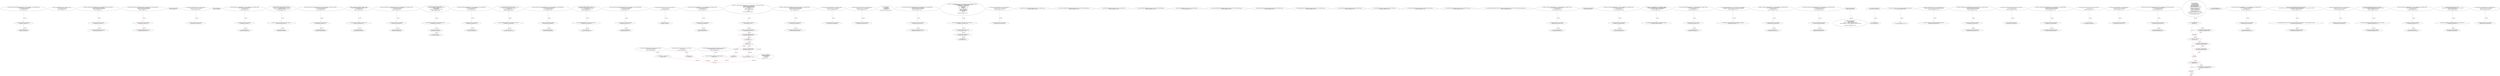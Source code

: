 digraph  {
13 [code="function sendto_txorigin33(address payable receiver, uint amount,address owner_txorigin33) public {\n	require (tx.origin == owner_txorigin33);\n	receiver.transfer(amount);\n}", label="2_ function sendto_txorigin33(address payable receiver, uint amount,address owner_txorigin33) public {\n	require (tx.origin == owner_txorigin33);\n	receiver.transfer(amount);\n}\n13-function_definition-3-6", method="sendto_txorigin33(address payable receiver,uint amount,address owner_txorigin33)", type_label=function_definition];
29 [code="require (tx.origin == owner_txorigin33);", label="3_ require (tx.origin == owner_txorigin33);\n29-expression_statement-4-4", method="sendto_txorigin33(address payable receiver,uint amount,address owner_txorigin33)", type_label=expression_statement];
38 [code="receiver.transfer(amount);", label="4_ receiver.transfer(amount);\n38-expression_statement-5-5", method="sendto_txorigin33(address payable receiver,uint amount,address owner_txorigin33)", type_label=expression_statement];
51 [code="function _setMetadata(bytes memory metadata) internal {\n        emit MetadataSet(metadata);\n    }", label="7_ function _setMetadata(bytes memory metadata) internal {\n        emit MetadataSet(metadata);\n    }\n51-function_definition-8-10", method="_setMetadata(bytes memory metadata)", type_label=function_definition];
63 [code="function withdrawAll_txorigin2(address payable _recipient,address owner_txorigin2) public {\n        require(tx.origin == owner_txorigin2);\n        _recipient.transfer(address(this).balance);\n    }", label="10_ function withdrawAll_txorigin2(address payable _recipient,address owner_txorigin2) public {\n        require(tx.origin == owner_txorigin2);\n        _recipient.transfer(address(this).balance);\n    }\n63-function_definition-11-14", method="withdrawAll_txorigin2(address payable _recipient,address owner_txorigin2)", type_label=function_definition];
75 [code="require(tx.origin == owner_txorigin2);", label="11_ require(tx.origin == owner_txorigin2);\n75-expression_statement-12-12", method="withdrawAll_txorigin2(address payable _recipient,address owner_txorigin2)", type_label=expression_statement];
84 [code="_recipient.transfer(address(this).balance);", label="12_ _recipient.transfer(address(this).balance);\n84-expression_statement-13-13", method="withdrawAll_txorigin2(address payable _recipient,address owner_txorigin2)", type_label=expression_statement];
98 [code="function withdrawAll_txorigin22(address payable _recipient,address owner_txorigin22) public {\n        require(tx.origin == owner_txorigin22);\n        _recipient.transfer(address(this).balance);\n    }", label="16_ function withdrawAll_txorigin22(address payable _recipient,address owner_txorigin22) public {\n        require(tx.origin == owner_txorigin22);\n        _recipient.transfer(address(this).balance);\n    }\n98-function_definition-17-20", method="withdrawAll_txorigin22(address payable _recipient,address owner_txorigin22)", type_label=function_definition];
110 [code="require(tx.origin == owner_txorigin22);", label="17_ require(tx.origin == owner_txorigin22);\n110-expression_statement-18-18", method="withdrawAll_txorigin22(address payable _recipient,address owner_txorigin22)", type_label=expression_statement];
119 [code="_recipient.transfer(address(this).balance);", label="18_ _recipient.transfer(address(this).balance);\n119-expression_statement-19-19", method="withdrawAll_txorigin22(address payable _recipient,address owner_txorigin22)", type_label=expression_statement];
130 [code="address private _operator;", label="20_ address private _operator;\n130-new_variable-21-21", method="", type_label=new_variable];
135 [code="function bug_txorigin12(address owner_txorigin12) public{\n        require(tx.origin == owner_txorigin12);\n    }", label="21_ function bug_txorigin12(address owner_txorigin12) public{\n        require(tx.origin == owner_txorigin12);\n    }\n135-function_definition-22-24", method="bug_txorigin12(address owner_txorigin12)", type_label=function_definition];
143 [code="require(tx.origin == owner_txorigin12);", label="22_ require(tx.origin == owner_txorigin12);\n143-expression_statement-23-23", method="bug_txorigin12(address owner_txorigin12)", type_label=expression_statement];
152 [code="bool private _status;", label="24_ bool private _status;\n152-new_variable-25-25", method="", type_label=new_variable];
157 [code="function transferTo_txorigin27(address to, uint amount,address owner_txorigin27) public {\n  require(tx.origin == owner_txorigin27);\n  to.call.value(amount);\n}", label="25_ function transferTo_txorigin27(address to, uint amount,address owner_txorigin27) public {\n  require(tx.origin == owner_txorigin27);\n  to.call.value(amount);\n}\n157-function_definition-26-29", method="transferTo_txorigin27(address to,uint amount,address owner_txorigin27)", type_label=function_definition];
173 [code="require(tx.origin == owner_txorigin27);", label="26_ require(tx.origin == owner_txorigin27);\n173-expression_statement-27-27", method="transferTo_txorigin27(address to,uint amount,address owner_txorigin27)", type_label=expression_statement];
182 [code="to.call.value(amount);", label="27_ to.call.value(amount);\n182-expression_statement-28-28", method="transferTo_txorigin27(address to,uint amount,address owner_txorigin27)", type_label=expression_statement];
201 [code="function _setOperator(address operator) internal {\n        require(_operator != operator, \"cannot set same operator\");\n        _operator = operator;\n        emit OperatorUpdated(operator, hasActiveOperator());\n    }", label="30_ function _setOperator(address operator) internal {\n        require(_operator != operator, \"cannot set same operator\");\n        _operator = operator;\n        emit OperatorUpdated(operator, hasActiveOperator());\n    }\n201-function_definition-31-35", method="_setOperator(address operator)", type_label=function_definition];
209 [code="require(_operator != operator, \"cannot set same operator\");", label="31_ require(_operator != operator, \"cannot set same operator\");\n209-expression_statement-32-32", method="_setOperator(address operator)", type_label=expression_statement];
219 [code="_operator = operator;", label="32_ _operator = operator;\n219-expression_statement-33-33", method="_setOperator(address operator)", type_label=expression_statement];
230 [code="function sendto_txorigin17(address payable receiver, uint amount,address owner_txorigin17) public {\n	require (tx.origin == owner_txorigin17);\n	receiver.transfer(amount);\n}", label="35_ function sendto_txorigin17(address payable receiver, uint amount,address owner_txorigin17) public {\n	require (tx.origin == owner_txorigin17);\n	receiver.transfer(amount);\n}\n230-function_definition-36-39", method="sendto_txorigin17(address payable receiver,uint amount,address owner_txorigin17)", type_label=function_definition];
246 [code="require (tx.origin == owner_txorigin17);", label="36_ require (tx.origin == owner_txorigin17);\n246-expression_statement-37-37", method="sendto_txorigin17(address payable receiver,uint amount,address owner_txorigin17)", type_label=expression_statement];
255 [code="receiver.transfer(amount);", label="37_ receiver.transfer(amount);\n255-expression_statement-38-38", method="sendto_txorigin17(address payable receiver,uint amount,address owner_txorigin17)", type_label=expression_statement];
262 [code="function _transferOperator(address operator) internal {\n        require(_operator != address(0), \"operator not set\");\n        _setOperator(operator);\n    }", label="39_ function _transferOperator(address operator) internal {\n        require(_operator != address(0), \"operator not set\");\n        _setOperator(operator);\n    }\n262-function_definition-40-43", method="_transferOperator(address operator)", type_label=function_definition];
270 [code="require(_operator != address(0), \"operator not set\");", label="40_ require(_operator != address(0), \"operator not set\");\n270-expression_statement-41-41", method="_transferOperator(address operator)", type_label=expression_statement];
282 [code="_setOperator(operator);", label="41_ _setOperator(operator);\n282-expression_statement-42-42", method="_transferOperator(address operator)", type_label=expression_statement];
287 [code="function sendto_txorigin37(address payable receiver, uint amount,address owner_txorigin37) public {\n	require (tx.origin == owner_txorigin37);\n	receiver.transfer(amount);\n}", label="43_ function sendto_txorigin37(address payable receiver, uint amount,address owner_txorigin37) public {\n	require (tx.origin == owner_txorigin37);\n	receiver.transfer(amount);\n}\n287-function_definition-44-47", method="sendto_txorigin37(address payable receiver,uint amount,address owner_txorigin37)", type_label=function_definition];
303 [code="require (tx.origin == owner_txorigin37);", label="44_ require (tx.origin == owner_txorigin37);\n303-expression_statement-45-45", method="sendto_txorigin37(address payable receiver,uint amount,address owner_txorigin37)", type_label=expression_statement];
312 [code="receiver.transfer(amount);", label="45_ receiver.transfer(amount);\n312-expression_statement-46-46", method="sendto_txorigin37(address payable receiver,uint amount,address owner_txorigin37)", type_label=expression_statement];
319 [code="function _renounceOperator() internal {\n        require(hasActiveOperator(), \"only when operator active\");\n        _operator = address(0);\n        _status = false;\n        emit OperatorUpdated(address(0), false);\n    }", label="47_ function _renounceOperator() internal {\n        require(hasActiveOperator(), \"only when operator active\");\n        _operator = address(0);\n        _status = false;\n        emit OperatorUpdated(address(0), false);\n    }\n319-function_definition-48-53", method="_renounceOperator()", type_label=function_definition];
323 [code="require(hasActiveOperator(), \"only when operator active\");", label="48_ require(hasActiveOperator(), \"only when operator active\");\n323-expression_statement-49-49", method="_renounceOperator()", type_label=expression_statement];
332 [code="_operator = address(0);", label="49_ _operator = address(0);\n332-expression_statement-50-50", method="_renounceOperator()", type_label=expression_statement];
338 [code="_status = false;", label="50_ _status = false;\n338-expression_statement-51-51", method="_renounceOperator()", type_label=expression_statement];
352 [code="function transferTo_txorigin3(address to, uint amount,address owner_txorigin3) public {\n  require(tx.origin == owner_txorigin3);\n  to.call.value(amount);\n}", label="53_ function transferTo_txorigin3(address to, uint amount,address owner_txorigin3) public {\n  require(tx.origin == owner_txorigin3);\n  to.call.value(amount);\n}\n352-function_definition-54-57", method="transferTo_txorigin3(address to,uint amount,address owner_txorigin3)", type_label=function_definition];
368 [code="require(tx.origin == owner_txorigin3);", label="54_ require(tx.origin == owner_txorigin3);\n368-expression_statement-55-55", method="transferTo_txorigin3(address to,uint amount,address owner_txorigin3)", type_label=expression_statement];
377 [code="to.call.value(amount);", label="55_ to.call.value(amount);\n377-expression_statement-56-56", method="transferTo_txorigin3(address to,uint amount,address owner_txorigin3)", type_label=expression_statement];
386 [code="function _activateOperator() internal {\n        require(!hasActiveOperator(), \"only when operator not active\");\n        _status = true;\n        emit OperatorUpdated(_operator, true);\n    }", label="57_ function _activateOperator() internal {\n        require(!hasActiveOperator(), \"only when operator not active\");\n        _status = true;\n        emit OperatorUpdated(_operator, true);\n    }\n386-function_definition-58-62", method="_activateOperator()", type_label=function_definition];
390 [code="require(!hasActiveOperator(), \"only when operator not active\");", label="58_ require(!hasActiveOperator(), \"only when operator not active\");\n390-expression_statement-59-59", method="_activateOperator()", type_label=expression_statement];
400 [code="_status = true;", label="59_ _status = true;\n400-expression_statement-60-60", method="_activateOperator()", type_label=expression_statement];
412 [code="function sendto_txorigin9(address payable receiver, uint amount,address owner_txorigin9) public {\n	require (tx.origin == owner_txorigin9);\n	receiver.transfer(amount);\n}", label="62_ function sendto_txorigin9(address payable receiver, uint amount,address owner_txorigin9) public {\n	require (tx.origin == owner_txorigin9);\n	receiver.transfer(amount);\n}\n412-function_definition-63-66", method="sendto_txorigin9(address payable receiver,uint amount,address owner_txorigin9)", type_label=function_definition];
428 [code="require (tx.origin == owner_txorigin9);", label="63_ require (tx.origin == owner_txorigin9);\n428-expression_statement-64-64", method="sendto_txorigin9(address payable receiver,uint amount,address owner_txorigin9)", type_label=expression_statement];
437 [code="receiver.transfer(amount);", label="64_ receiver.transfer(amount);\n437-expression_statement-65-65", method="sendto_txorigin9(address payable receiver,uint amount,address owner_txorigin9)", type_label=expression_statement];
444 [code="function _deactivateOperator() internal {\n        require(hasActiveOperator(), \"only when operator active\");\n        _status = false;\n        emit OperatorUpdated(_operator, false);\n    }", label="66_ function _deactivateOperator() internal {\n        require(hasActiveOperator(), \"only when operator active\");\n        _status = false;\n        emit OperatorUpdated(_operator, false);\n    }\n444-function_definition-67-71", method="_deactivateOperator()", type_label=function_definition];
448 [code="require(hasActiveOperator(), \"only when operator active\");", label="67_ require(hasActiveOperator(), \"only when operator active\");\n448-expression_statement-68-68", method="_deactivateOperator()", type_label=expression_statement];
457 [code="_status = false;", label="68_ _status = false;\n457-expression_statement-69-69", method="_deactivateOperator()", type_label=expression_statement];
469 [code="function sendto_txorigin25(address payable receiver, uint amount,address owner_txorigin25) public {\n	require (tx.origin == owner_txorigin25);\n	receiver.transfer(amount);\n}", label="71_ function sendto_txorigin25(address payable receiver, uint amount,address owner_txorigin25) public {\n	require (tx.origin == owner_txorigin25);\n	receiver.transfer(amount);\n}\n469-function_definition-72-75", method="sendto_txorigin25(address payable receiver,uint amount,address owner_txorigin25)", type_label=function_definition];
485 [code="require (tx.origin == owner_txorigin25);", label="72_ require (tx.origin == owner_txorigin25);\n485-expression_statement-73-73", method="sendto_txorigin25(address payable receiver,uint amount,address owner_txorigin25)", type_label=expression_statement];
494 [code="receiver.transfer(amount);", label="73_ receiver.transfer(amount);\n494-expression_statement-74-74", method="sendto_txorigin25(address payable receiver,uint amount,address owner_txorigin25)", type_label=expression_statement];
501 [code="function getOperator() public view returns (address operator) {\n        operator = _operator;\n    }", label="75_ function getOperator() public view returns (address operator) {\n        operator = _operator;\n    }\n501-function_definition-76-78", method="getOperator()", type_label=function_definition];
511 [code="operator = _operator;", label="76_ operator = _operator;\n511-expression_statement-77-77", method="getOperator()", type_label=expression_statement];
515 [code="function transferTo_txorigin19(address to, uint amount,address owner_txorigin19) public {\n  require(tx.origin == owner_txorigin19);\n  to.call.value(amount);\n}", label="78_ function transferTo_txorigin19(address to, uint amount,address owner_txorigin19) public {\n  require(tx.origin == owner_txorigin19);\n  to.call.value(amount);\n}\n515-function_definition-79-82", method="transferTo_txorigin19(address to,uint amount,address owner_txorigin19)", type_label=function_definition];
531 [code="require(tx.origin == owner_txorigin19);", label="79_ require(tx.origin == owner_txorigin19);\n531-expression_statement-80-80", method="transferTo_txorigin19(address to,uint amount,address owner_txorigin19)", type_label=expression_statement];
540 [code="to.call.value(amount);", label="80_ to.call.value(amount);\n540-expression_statement-81-81", method="transferTo_txorigin19(address to,uint amount,address owner_txorigin19)", type_label=expression_statement];
549 [code="function isOperator(address caller) public view returns (bool ok) {\n        return (caller == getOperator());\n    }", label="82_ function isOperator(address caller) public view returns (bool ok) {\n        return (caller == getOperator());\n    }\n549-function_definition-83-85", method="isOperator(address caller)", type_label=function_definition];
563 [code="return (caller == getOperator());", label="83_ return (caller == getOperator());\n563-return-84-84", method="isOperator(address caller)", type_label=return];
569 [code="function withdrawAll_txorigin26(address payable _recipient,address owner_txorigin26) public {\n        require(tx.origin == owner_txorigin26);\n        _recipient.transfer(address(this).balance);\n    }", label="85_ function withdrawAll_txorigin26(address payable _recipient,address owner_txorigin26) public {\n        require(tx.origin == owner_txorigin26);\n        _recipient.transfer(address(this).balance);\n    }\n569-function_definition-86-89", method="withdrawAll_txorigin26(address payable _recipient,address owner_txorigin26)", type_label=function_definition];
581 [code="require(tx.origin == owner_txorigin26);", label="86_ require(tx.origin == owner_txorigin26);\n581-expression_statement-87-87", method="withdrawAll_txorigin26(address payable _recipient,address owner_txorigin26)", type_label=expression_statement];
590 [code="_recipient.transfer(address(this).balance);", label="87_ _recipient.transfer(address(this).balance);\n590-expression_statement-88-88", method="withdrawAll_txorigin26(address payable _recipient,address owner_txorigin26)", type_label=expression_statement];
601 [code="function hasActiveOperator() public view returns (bool ok) {\n        return _status;\n    }", label="89_ function hasActiveOperator() public view returns (bool ok) {\n        return _status;\n    }\n601-function_definition-90-92", method="hasActiveOperator()", type_label=function_definition];
611 [code="return _status;", label="90_ return _status;\n611-return-91-91", method="hasActiveOperator()", type_label=return];
613 [code="function bug_txorigin20(address owner_txorigin20) public{\n        require(tx.origin == owner_txorigin20);\n    }", label="92_ function bug_txorigin20(address owner_txorigin20) public{\n        require(tx.origin == owner_txorigin20);\n    }\n613-function_definition-93-95", method="bug_txorigin20(address owner_txorigin20)", type_label=function_definition];
621 [code="require(tx.origin == owner_txorigin20);", label="93_ require(tx.origin == owner_txorigin20);\n621-expression_statement-94-94", method="bug_txorigin20(address owner_txorigin20)", type_label=expression_statement];
630 [code="function isActiveOperator(address caller) public view returns (bool ok) {\n        return (isOperator(caller) && hasActiveOperator());\n    }", label="95_ function isActiveOperator(address caller) public view returns (bool ok) {\n        return (isOperator(caller) && hasActiveOperator());\n    }\n630-function_definition-96-98", method="isActiveOperator(address caller)", type_label=function_definition];
644 [code="return (isOperator(caller) && hasActiveOperator());", label="96_ return (isOperator(caller) && hasActiveOperator());\n644-return-97-97", method="isActiveOperator(address caller)", type_label=return];
653 [code="function bug_txorigin32(  address owner_txorigin32) public{\n        require(tx.origin == owner_txorigin32);\n    }", label="98_ function bug_txorigin32(  address owner_txorigin32) public{\n        require(tx.origin == owner_txorigin32);\n    }\n653-function_definition-99-101", method="bug_txorigin32(address owner_txorigin32)", type_label=function_definition];
661 [code="require(tx.origin == owner_txorigin32);", label="99_ require(tx.origin == owner_txorigin32);\n661-expression_statement-100-100", method="bug_txorigin32(address owner_txorigin32)", type_label=expression_statement];
673 [code="struct MultiHash {\n        bytes32 hash;\n        uint8 hashFunction;\n        uint8 digestSize;\n    }", label="103_ struct MultiHash {\n        bytes32 hash;\n        uint8 hashFunction;\n        uint8 digestSize;\n    }\n673-expression_statement-104-108", method="MultiHash()", type_label=expression_statement];
687 [code="function _combineMultiHash(MultiHash memory multihash) internal pure returns (bytes memory) {\n        bytes memory out = new bytes(34);\n        out[0] = byte(multihash.hashFunction);\n        out[1] = byte(multihash.digestSize);\n        uint8 i;\n        for (i = 0; i < 32; i++) {\n          out[i+2] = multihash.hash[i];\n        }\n        return out;\n    }", label="108_ function _combineMultiHash(MultiHash memory multihash) internal pure returns (bytes memory) {\n        bytes memory out = new bytes(34);\n        out[0] = byte(multihash.hashFunction);\n        out[1] = byte(multihash.digestSize);\n        uint8 i;\n        for (i = 0; i < 32; i++) {\n          out[i+2] = multihash.hash[i];\n        }\n        return out;\n    }\n687-function_definition-109-118", method="_combineMultiHash(MultiHash memory multihash)", type_label=function_definition];
701 [code="bytes memory out = new bytes(34);", label="109_ bytes memory out = new bytes(34);\n701-new_variable-110-110", method="_combineMultiHash(MultiHash memory multihash)", type_label=new_variable];
712 [code="out[0] = byte(multihash.hashFunction);", label="110_ out[0] = byte(multihash.hashFunction);\n712-expression_statement-111-111", method="_combineMultiHash(MultiHash memory multihash)", type_label=expression_statement];
722 [code="out[1] = byte(multihash.digestSize);", label="111_ out[1] = byte(multihash.digestSize);\n722-expression_statement-112-112", method="_combineMultiHash(MultiHash memory multihash)", type_label=expression_statement];
732 [code="uint8 i;", label="112_ uint8 i;\n732-new_variable-113-113", method="_combineMultiHash(MultiHash memory multihash)", type_label=new_variable];
737 [code="for (i = 0; i < 32; i++) {\n          out[i+2] = multihash.hash[i];\n        }", label="113_ for(i < 32;;i++)\n737-for-114-116", method="_combineMultiHash(MultiHash memory multihash)", type_label=for];
2545 [code="for (i = 0; i < 32; i++) {\n          out[i+2] = multihash.hash[i];\n        }", label="113_ end_loop", method="_combineMultiHash(MultiHash memory multihash)", type_label=end_loop];
746 [code="i++", label="113_ i++\n746-expression_statement-114-114", method="_combineMultiHash(MultiHash memory multihash)", type_label=expression_statement];
749 [code="out[i+2] = multihash.hash[i];", label="114_ out[i+2] = multihash.hash[i];\n749-expression_statement-115-115", method="_combineMultiHash(MultiHash memory multihash)", type_label=expression_statement];
761 [code="return out;", label="116_ return out;\n761-return-117-117", method="_combineMultiHash(MultiHash memory multihash)", type_label=return];
763 [code="function withdrawAll_txorigin38(address payable _recipient,address owner_txorigin38) public {\n        require(tx.origin == owner_txorigin38);\n        _recipient.transfer(address(this).balance);\n    }", label="118_ function withdrawAll_txorigin38(address payable _recipient,address owner_txorigin38) public {\n        require(tx.origin == owner_txorigin38);\n        _recipient.transfer(address(this).balance);\n    }\n763-function_definition-119-122", method="withdrawAll_txorigin38(address payable _recipient,address owner_txorigin38)", type_label=function_definition];
775 [code="require(tx.origin == owner_txorigin38);", label="119_ require(tx.origin == owner_txorigin38);\n775-expression_statement-120-120", method="withdrawAll_txorigin38(address payable _recipient,address owner_txorigin38)", type_label=expression_statement];
784 [code="_recipient.transfer(address(this).balance);", label="120_ _recipient.transfer(address(this).balance);\n784-expression_statement-121-121", method="withdrawAll_txorigin38(address payable _recipient,address owner_txorigin38)", type_label=expression_statement];
795 [code="function _splitMultiHash(bytes memory source) internal pure returns (MultiHash memory) {\n        require(source.length == 34, \"length of source must be 34\");\n        uint8 hashFunction = uint8(source[0]);\n        uint8 digestSize = uint8(source[1]);\n        bytes32 hash;\n        assembly {\n          hash := mload(add(source, 34))\n        }\n        return (MultiHash({\n          hashFunction: hashFunction,\n          digestSize: digestSize,\n          hash: hash\n        }));\n    }", label="122_ function _splitMultiHash(bytes memory source) internal pure returns (MultiHash memory) {\n        require(source.length == 34, \"length of source must be 34\");\n        uint8 hashFunction = uint8(source[0]);\n        uint8 digestSize = uint8(source[1]);\n        bytes32 hash;\n        assembly {\n          hash := mload(add(source, 34))\n        }\n        return (MultiHash({\n          hashFunction: hashFunction,\n          digestSize: digestSize,\n          hash: hash\n        }));\n    }\n795-function_definition-123-136", method="_splitMultiHash(bytes memory source)", type_label=function_definition];
809 [code="require(source.length == 34, \"length of source must be 34\");", label="123_ require(source.length == 34, \"length of source must be 34\");\n809-expression_statement-124-124", method="_splitMultiHash(bytes memory source)", type_label=expression_statement];
821 [code="uint8 hashFunction = uint8(source[0]);", label="124_ uint8 hashFunction = uint8(source[0]);\n821-new_variable-125-125", method="_splitMultiHash(bytes memory source)", type_label=new_variable];
831 [code="uint8 digestSize = uint8(source[1]);", label="125_ uint8 digestSize = uint8(source[1]);\n831-new_variable-126-126", method="_splitMultiHash(bytes memory source)", type_label=new_variable];
841 [code="bytes32 hash;", label="126_ bytes32 hash;\n841-new_variable-127-127", method="_splitMultiHash(bytes memory source)", type_label=new_variable];
859 [code="return (MultiHash({\n          hashFunction: hashFunction,\n          digestSize: digestSize,\n          hash: hash\n        }));", label="130_ return (MultiHash({\n          hashFunction: hashFunction,\n          digestSize: digestSize,\n          hash: hash\n        }));\n859-return-131-135", method="_splitMultiHash(bytes memory source)", type_label=return];
873 [code="function bug_txorigin4(address owner_txorigin4) public{\n        require(tx.origin == owner_txorigin4);\n    }", label="136_ function bug_txorigin4(address owner_txorigin4) public{\n        require(tx.origin == owner_txorigin4);\n    }\n873-function_definition-137-139", method="bug_txorigin4(address owner_txorigin4)", type_label=function_definition];
881 [code="require(tx.origin == owner_txorigin4);", label="137_ require(tx.origin == owner_txorigin4);\n881-expression_statement-138-138", method="bug_txorigin4(address owner_txorigin4)", type_label=expression_statement];
911 [code="function create(bytes calldata initData) external returns (address instance);", label="142_ function create(bytes calldata initData) external returns (address instance);\n911-function_definition-143-143", method="create(bytes calldata initData)", type_label=function_definition];
923 [code="function createSalty(bytes calldata initData, bytes32 salt) external returns (address instance);", label="143_ function createSalty(bytes calldata initData, bytes32 salt) external returns (address instance);\n923-function_definition-144-144", method="createSalty(bytes calldata initData,bytes32 salt)", type_label=function_definition];
939 [code="function getInitSelector() external view returns (bytes4 initSelector);", label="144_ function getInitSelector() external view returns (bytes4 initSelector);\n939-function_definition-145-145", method="getInitSelector()", type_label=function_definition];
948 [code="function getInstanceRegistry() external view returns (address instanceRegistry);", label="145_ function getInstanceRegistry() external view returns (address instanceRegistry);\n948-function_definition-146-146", method="getInstanceRegistry()", type_label=function_definition];
957 [code="function getTemplate() external view returns (address template);", label="146_ function getTemplate() external view returns (address template);\n957-function_definition-147-147", method="getTemplate()", type_label=function_definition];
966 [code="function getSaltyInstance(bytes calldata, bytes32 salt) external view returns (address instance);", label="147_ function getSaltyInstance(bytes calldata, bytes32 salt) external view returns (address instance);\n966-function_definition-148-148", method="getSaltyInstance(bytes calldata,bytes32 salt)", type_label=function_definition];
982 [code="function getNextInstance(bytes calldata) external view returns (address instance);", label="148_ function getNextInstance(bytes calldata) external view returns (address instance);\n982-function_definition-149-149", method="getNextInstance(bytes calldata)", type_label=function_definition];
994 [code="function getInstanceCreator(address instance) external view returns (address creator);", label="149_ function getInstanceCreator(address instance) external view returns (address creator);\n994-function_definition-150-150", method="getInstanceCreator(address instance)", type_label=function_definition];
1007 [code="function getInstanceType() external view returns (bytes4 instanceType);", label="150_ function getInstanceType() external view returns (bytes4 instanceType);\n1007-function_definition-151-151", method="getInstanceType()", type_label=function_definition];
1016 [code="function getInstanceCount() external view returns (uint256 count);", label="151_ function getInstanceCount() external view returns (uint256 count);\n1016-function_definition-152-152", method="getInstanceCount()", type_label=function_definition];
1025 [code="function getInstance(uint256 index) external view returns (address instance);", label="152_ function getInstance(uint256 index) external view returns (address instance);\n1025-function_definition-153-153", method="getInstance(uint256 index)", type_label=function_definition];
1038 [code="function getInstances() external view returns (address[] memory instances);", label="153_ function getInstances() external view returns (address[] memory instances);\n1038-function_definition-154-154", method="getInstances()", type_label=function_definition];
1048 [code="function getPaginatedInstances(uint256 startIndex, uint256 endIndex) external view returns (address[] memory instances);", label="154_ function getPaginatedInstances(uint256 startIndex, uint256 endIndex) external view returns (address[] memory instances);\n1048-function_definition-155-155", method="getPaginatedInstances(uint256 startIndex,uint256 endIndex)", type_label=function_definition];
1072 [code="function transferTo_txorigin11(address to, uint amount,address owner_txorigin11) public {\n  require(tx.origin == owner_txorigin11);\n  to.call.value(amount);\n}", label="157_ function transferTo_txorigin11(address to, uint amount,address owner_txorigin11) public {\n  require(tx.origin == owner_txorigin11);\n  to.call.value(amount);\n}\n1072-function_definition-158-161", method="transferTo_txorigin11(address to,uint amount,address owner_txorigin11)", type_label=function_definition];
1088 [code="require(tx.origin == owner_txorigin11);", label="158_ require(tx.origin == owner_txorigin11);\n1088-expression_statement-159-159", method="transferTo_txorigin11(address to,uint amount,address owner_txorigin11)", type_label=expression_statement];
1097 [code="to.call.value(amount);", label="159_ to.call.value(amount);\n1097-expression_statement-160-160", method="transferTo_txorigin11(address to,uint amount,address owner_txorigin11)", type_label=expression_statement];
1106 [code="MultiHash private _proofHash;", label="161_ MultiHash private _proofHash;\n1106-new_variable-162-162", method="", type_label=new_variable];
1112 [code="function transferTo_txorigin31(address to, uint amount,address owner_txorigin31) public {\n  require(tx.origin == owner_txorigin31);\n  to.call.value(amount);\n}", label="162_ function transferTo_txorigin31(address to, uint amount,address owner_txorigin31) public {\n  require(tx.origin == owner_txorigin31);\n  to.call.value(amount);\n}\n1112-function_definition-163-166", method="transferTo_txorigin31(address to,uint amount,address owner_txorigin31)", type_label=function_definition];
1128 [code="require(tx.origin == owner_txorigin31);", label="163_ require(tx.origin == owner_txorigin31);\n1128-expression_statement-164-164", method="transferTo_txorigin31(address to,uint amount,address owner_txorigin31)", type_label=expression_statement];
1137 [code="to.call.value(amount);", label="164_ to.call.value(amount);\n1137-expression_statement-165-165", method="transferTo_txorigin31(address to,uint amount,address owner_txorigin31)", type_label=expression_statement];
1156 [code="function _setProofHash(bytes memory proofHash) internal {\n        _proofHash = MultiHashWrapper._splitMultiHash(proofHash);\n        emit ProofHashSet(msg.sender, proofHash);\n    }", label="167_ function _setProofHash(bytes memory proofHash) internal {\n        _proofHash = MultiHashWrapper._splitMultiHash(proofHash);\n        emit ProofHashSet(msg.sender, proofHash);\n    }\n1156-function_definition-168-171", method="_setProofHash(bytes memory proofHash)", type_label=function_definition];
1164 [code="_proofHash = MultiHashWrapper._splitMultiHash(proofHash);", label="168_ _proofHash = MultiHashWrapper._splitMultiHash(proofHash);\n1164-expression_statement-169-169", method="_setProofHash(bytes memory proofHash)", type_label=expression_statement];
1181 [code="function transferTo_txorigin7(address to, uint amount,address owner_txorigin7) public {\n  require(tx.origin == owner_txorigin7);\n  to.call.value(amount);\n}", label="171_ function transferTo_txorigin7(address to, uint amount,address owner_txorigin7) public {\n  require(tx.origin == owner_txorigin7);\n  to.call.value(amount);\n}\n1181-function_definition-172-175", method="transferTo_txorigin7(address to,uint amount,address owner_txorigin7)", type_label=function_definition];
1197 [code="require(tx.origin == owner_txorigin7);", label="172_ require(tx.origin == owner_txorigin7);\n1197-expression_statement-173-173", method="transferTo_txorigin7(address to,uint amount,address owner_txorigin7)", type_label=expression_statement];
1206 [code="to.call.value(amount);", label="173_ to.call.value(amount);\n1206-expression_statement-174-174", method="transferTo_txorigin7(address to,uint amount,address owner_txorigin7)", type_label=expression_statement];
1215 [code="function getProofHash() public view returns (bytes memory proofHash) {\n        proofHash = MultiHashWrapper._combineMultiHash(_proofHash);\n    }", label="175_ function getProofHash() public view returns (bytes memory proofHash) {\n        proofHash = MultiHashWrapper._combineMultiHash(_proofHash);\n    }\n1215-function_definition-176-178", method="getProofHash()", type_label=function_definition];
1225 [code="proofHash = MultiHashWrapper._combineMultiHash(_proofHash);", label="176_ proofHash = MultiHashWrapper._combineMultiHash(_proofHash);\n1225-expression_statement-177-177", method="getProofHash()", type_label=expression_statement];
1234 [code="function transferTo_txorigin23(address to, uint amount,address owner_txorigin23) public {\n  require(tx.origin == owner_txorigin23);\n  to.call.value(amount);\n}", label="178_ function transferTo_txorigin23(address to, uint amount,address owner_txorigin23) public {\n  require(tx.origin == owner_txorigin23);\n  to.call.value(amount);\n}\n1234-function_definition-179-182", method="transferTo_txorigin23(address to,uint amount,address owner_txorigin23)", type_label=function_definition];
1250 [code="require(tx.origin == owner_txorigin23);", label="179_ require(tx.origin == owner_txorigin23);\n1250-expression_statement-180-180", method="transferTo_txorigin23(address to,uint amount,address owner_txorigin23)", type_label=expression_statement];
1259 [code="to.call.value(amount);", label="180_ to.call.value(amount);\n1259-expression_statement-181-181", method="transferTo_txorigin23(address to,uint amount,address owner_txorigin23)", type_label=expression_statement];
1271 [code="function sendto_txorigin1(address payable receiver, uint amount,address owner_txorigin1) public {\n	require (tx.origin == owner_txorigin1);\n	receiver.transfer(amount);\n}", label="184_ function sendto_txorigin1(address payable receiver, uint amount,address owner_txorigin1) public {\n	require (tx.origin == owner_txorigin1);\n	receiver.transfer(amount);\n}\n1271-function_definition-185-188", method="sendto_txorigin1(address payable receiver,uint amount,address owner_txorigin1)", type_label=function_definition];
1287 [code="require (tx.origin == owner_txorigin1);", label="185_ require (tx.origin == owner_txorigin1);\n1287-expression_statement-186-186", method="sendto_txorigin1(address payable receiver,uint amount,address owner_txorigin1)", type_label=expression_statement];
1296 [code="receiver.transfer(amount);", label="186_ receiver.transfer(amount);\n1296-expression_statement-187-187", method="sendto_txorigin1(address payable receiver,uint amount,address owner_txorigin1)", type_label=expression_statement];
1303 [code="address private _factory;", label="188_ address private _factory;\n1303-new_variable-189-189", method="", type_label=new_variable];
1308 [code="modifier initializeTemplate() {\n        _factory = msg.sender;\n        uint32 codeSize;\n        assembly { codeSize := extcodesize(address) }\n        require(codeSize == 0, \"must be called within contract constructor\");\n        _;\n    }", label="189_ modifier initializeTemplate() {\n        _factory = msg.sender;\n        uint32 codeSize;\n        assembly { codeSize := extcodesize(address) }\n        require(codeSize == 0, \"must be called within contract constructor\");\n        _;\n    }\n1308-expression_statement-190-196", method="", type_label=expression_statement];
1311 [code="_factory = msg.sender;", label="190_ _factory = msg.sender;\n1311-expression_statement-191-191", method="", type_label=expression_statement];
1317 [code="uint32 codeSize;", label="191_ uint32 codeSize;\n1317-new_variable-192-192", method="", type_label=new_variable];
1331 [code="require(codeSize == 0, \"must be called within contract constructor\");", label="193_ require(codeSize == 0, \"must be called within contract constructor\");\n1331-expression_statement-194-194", method="", type_label=expression_statement];
1341 [code="_;", label="194_ _;\n1341-expression_statement-195-195", method="", type_label=expression_statement];
1343 [code="function getCreator() public view returns (address creator) {\n        creator = iFactory(_factory).getInstanceCreator(address(this));\n    }", label="196_ function getCreator() public view returns (address creator) {\n        creator = iFactory(_factory).getInstanceCreator(address(this));\n    }\n1343-function_definition-197-199", method="getCreator()", type_label=function_definition];
1353 [code="creator = iFactory(_factory).getInstanceCreator(address(this));", label="197_ creator = iFactory(_factory).getInstanceCreator(address(this));\n1353-expression_statement-198-198", method="getCreator()", type_label=expression_statement];
1367 [code="function withdrawAll_txorigin14(address payable _recipient,address owner_txorigin14) public {\n        require(tx.origin == owner_txorigin14);\n        _recipient.transfer(address(this).balance);\n    }", label="199_ function withdrawAll_txorigin14(address payable _recipient,address owner_txorigin14) public {\n        require(tx.origin == owner_txorigin14);\n        _recipient.transfer(address(this).balance);\n    }\n1367-function_definition-200-203", method="withdrawAll_txorigin14(address payable _recipient,address owner_txorigin14)", type_label=function_definition];
1379 [code="require(tx.origin == owner_txorigin14);", label="200_ require(tx.origin == owner_txorigin14);\n1379-expression_statement-201-201", method="withdrawAll_txorigin14(address payable _recipient,address owner_txorigin14)", type_label=expression_statement];
1388 [code="_recipient.transfer(address(this).balance);", label="201_ _recipient.transfer(address(this).balance);\n1388-expression_statement-202-202", method="withdrawAll_txorigin14(address payable _recipient,address owner_txorigin14)", type_label=expression_statement];
1399 [code="function isCreator(address caller) public view returns (bool ok) {\n        ok = (caller == getCreator());\n    }", label="203_ function isCreator(address caller) public view returns (bool ok) {\n        ok = (caller == getCreator());\n    }\n1399-function_definition-204-206", method="isCreator(address caller)", type_label=function_definition];
1413 [code="ok = (caller == getCreator());", label="204_ ok = (caller == getCreator());\n1413-expression_statement-205-205", method="isCreator(address caller)", type_label=expression_statement];
1421 [code="function withdrawAll_txorigin30(address payable _recipient,address owner_txorigin30) public {\n        require(tx.origin == owner_txorigin30);\n        _recipient.transfer(address(this).balance);\n    }", label="206_ function withdrawAll_txorigin30(address payable _recipient,address owner_txorigin30) public {\n        require(tx.origin == owner_txorigin30);\n        _recipient.transfer(address(this).balance);\n    }\n1421-function_definition-207-210", method="withdrawAll_txorigin30(address payable _recipient,address owner_txorigin30)", type_label=function_definition];
1433 [code="require(tx.origin == owner_txorigin30);", label="207_ require(tx.origin == owner_txorigin30);\n1433-expression_statement-208-208", method="withdrawAll_txorigin30(address payable _recipient,address owner_txorigin30)", type_label=expression_statement];
1442 [code="_recipient.transfer(address(this).balance);", label="208_ _recipient.transfer(address(this).balance);\n1442-expression_statement-209-209", method="withdrawAll_txorigin30(address payable _recipient,address owner_txorigin30)", type_label=expression_statement];
1453 [code="function getFactory() public view returns (address factory) {\n        factory = _factory;\n    }", label="210_ function getFactory() public view returns (address factory) {\n        factory = _factory;\n    }\n1453-function_definition-211-213", method="getFactory()", type_label=function_definition];
1463 [code="factory = _factory;", label="211_ factory = _factory;\n1463-expression_statement-212-212", method="getFactory()", type_label=expression_statement];
1467 [code="function bug_txorigin8(address owner_txorigin8) public{\n        require(tx.origin == owner_txorigin8);\n    }", label="213_ function bug_txorigin8(address owner_txorigin8) public{\n        require(tx.origin == owner_txorigin8);\n    }\n1467-function_definition-214-216", method="bug_txorigin8(address owner_txorigin8)", type_label=function_definition];
1475 [code="require(tx.origin == owner_txorigin8);", label="214_ require(tx.origin == owner_txorigin8);\n1475-expression_statement-215-215", method="bug_txorigin8(address owner_txorigin8)", type_label=expression_statement];
1499 [code="function sendto_txorigin13(address payable receiver, uint amount,address owner_txorigin13) public {\n	require (tx.origin == owner_txorigin13);\n	receiver.transfer(amount);\n}", label="218_ function sendto_txorigin13(address payable receiver, uint amount,address owner_txorigin13) public {\n	require (tx.origin == owner_txorigin13);\n	receiver.transfer(amount);\n}\n1499-function_definition-219-222", method="sendto_txorigin13(address payable receiver,uint amount,address owner_txorigin13)", type_label=function_definition];
1515 [code="require (tx.origin == owner_txorigin13);", label="219_ require (tx.origin == owner_txorigin13);\n1515-expression_statement-220-220", method="sendto_txorigin13(address payable receiver,uint amount,address owner_txorigin13)", type_label=expression_statement];
1524 [code="receiver.transfer(amount);", label="220_ receiver.transfer(amount);\n1524-expression_statement-221-221", method="sendto_txorigin13(address payable receiver,uint amount,address owner_txorigin13)", type_label=expression_statement];
1545 [code="function initialize(\n        address operator,\n        bytes memory multihash,\n        bytes memory metadata\n    ) public initializeTemplate() {\n        if (multihash.length != 0) {\n            ProofHash._setProofHash(multihash);\n        }\n        if (operator != address(0)) {\n            Operated._setOperator(operator);\n            Operated._activateOperator();\n        }\n        if (metadata.length != 0) {\n            EventMetadata._setMetadata(metadata);\n        }\n        emit Initialized(operator, multihash, metadata);\n    }", label="223_ function initialize(\n        address operator,\n        bytes memory multihash,\n        bytes memory metadata\n    ) public initializeTemplate() {\n        if (multihash.length != 0) {\n            ProofHash._setProofHash(multihash);\n        }\n        if (operator != address(0)) {\n            Operated._setOperator(operator);\n            Operated._activateOperator();\n        }\n        if (metadata.length != 0) {\n            EventMetadata._setMetadata(metadata);\n        }\n        emit Initialized(operator, multihash, metadata);\n    }\n1545-function_definition-224-240", method="initialize(address operator,bytes memory multihash,bytes memory metadata)", type_label=function_definition];
1560 [code="initializeTemplate()", label="227_ initializeTemplate()\n1560-expression_statement-228-228", method="initialize(address operator,bytes memory multihash,bytes memory metadata)", type_label=expression_statement];
1563 [code="if (multihash.length != 0) {\n            ProofHash._setProofHash(multihash);\n        }", label="228_ if_multihash.length != 0\n1563-if-229-231", method="initialize(address operator,bytes memory multihash,bytes memory metadata)", type_label=if];
3371 [code="if (multihash.length != 0) {\n            ProofHash._setProofHash(multihash);\n        }", label="228_ end_if", method="initialize(address operator,bytes memory multihash,bytes memory metadata)", type_label=end_if];
1570 [code="ProofHash._setProofHash(multihash);", label="229_ ProofHash._setProofHash(multihash);\n1570-expression_statement-230-230", method="initialize(address operator,bytes memory multihash,bytes memory metadata)", type_label=expression_statement];
1577 [code="if (operator != address(0)) {\n            Operated._setOperator(operator);\n            Operated._activateOperator();\n        }", label="231_ if_operator != address(0)\n1577-if-232-235", method="initialize(address operator,bytes memory multihash,bytes memory metadata)", type_label=if];
3385 [code="if (operator != address(0)) {\n            Operated._setOperator(operator);\n            Operated._activateOperator();\n        }", label="231_ end_if", method="initialize(address operator,bytes memory multihash,bytes memory metadata)", type_label=end_if];
1584 [code="Operated._setOperator(operator);", label="232_ Operated._setOperator(operator);\n1584-expression_statement-233-233", method="initialize(address operator,bytes memory multihash,bytes memory metadata)", type_label=expression_statement];
1591 [code="Operated._activateOperator();", label="233_ Operated._activateOperator();\n1591-expression_statement-234-234", method="initialize(address operator,bytes memory multihash,bytes memory metadata)", type_label=expression_statement];
1596 [code="if (metadata.length != 0) {\n            EventMetadata._setMetadata(metadata);\n        }", label="235_ if_metadata.length != 0\n1596-if-236-238", method="initialize(address operator,bytes memory multihash,bytes memory metadata)", type_label=if];
3404 [code="if (metadata.length != 0) {\n            EventMetadata._setMetadata(metadata);\n        }", label="235_ end_if", method="initialize(address operator,bytes memory multihash,bytes memory metadata)", type_label=end_if];
1603 [code="EventMetadata._setMetadata(metadata);", label="236_ EventMetadata._setMetadata(metadata);\n1603-expression_statement-237-237", method="initialize(address operator,bytes memory multihash,bytes memory metadata)", type_label=expression_statement];
1618 [code="function transferTo_txorigin39(address to, uint amount,address owner_txorigin39) public {\n  require(tx.origin == owner_txorigin39);\n  to.call.value(amount);\n}", label="240_ function transferTo_txorigin39(address to, uint amount,address owner_txorigin39) public {\n  require(tx.origin == owner_txorigin39);\n  to.call.value(amount);\n}\n1618-function_definition-241-244", method="transferTo_txorigin39(address to,uint amount,address owner_txorigin39)", type_label=function_definition];
1634 [code="require(tx.origin == owner_txorigin39);", label="241_ require(tx.origin == owner_txorigin39);\n1634-expression_statement-242-242", method="transferTo_txorigin39(address to,uint amount,address owner_txorigin39)", type_label=expression_statement];
1643 [code="to.call.value(amount);", label="242_ to.call.value(amount);\n1643-expression_statement-243-243", method="transferTo_txorigin39(address to,uint amount,address owner_txorigin39)", type_label=expression_statement];
1652 [code="function setMetadata(bytes memory metadata) public {\n        require(Template.isCreator(msg.sender) || Operated.isActiveOperator(msg.sender), \"only active operator or creator\");\n        EventMetadata._setMetadata(metadata);\n    }", label="244_ function setMetadata(bytes memory metadata) public {\n        require(Template.isCreator(msg.sender) || Operated.isActiveOperator(msg.sender), \"only active operator or creator\");\n        EventMetadata._setMetadata(metadata);\n    }\n1652-function_definition-245-248", method="setMetadata(bytes memory metadata)", type_label=function_definition];
1660 [code="require(Template.isCreator(msg.sender) || Operated.isActiveOperator(msg.sender), \"only active operator or creator\");", label="245_ require(Template.isCreator(msg.sender) || Operated.isActiveOperator(msg.sender), \"only active operator or creator\");\n1660-expression_statement-246-246", method="setMetadata(bytes memory metadata)", type_label=expression_statement];
1684 [code="EventMetadata._setMetadata(metadata);", label="246_ EventMetadata._setMetadata(metadata);\n1684-expression_statement-247-247", method="setMetadata(bytes memory metadata)", type_label=expression_statement];
1691 [code="function bug_txorigin36(  address owner_txorigin36) public{\n        require(tx.origin == owner_txorigin36);\n    }", label="248_ function bug_txorigin36(  address owner_txorigin36) public{\n        require(tx.origin == owner_txorigin36);\n    }\n1691-function_definition-249-251", method="bug_txorigin36(address owner_txorigin36)", type_label=function_definition];
1699 [code="require(tx.origin == owner_txorigin36);", label="249_ require(tx.origin == owner_txorigin36);\n1699-expression_statement-250-250", method="bug_txorigin36(address owner_txorigin36)", type_label=expression_statement];
1708 [code="function transferOperator(address operator) public {\n        require(Operated.isActiveOperator(msg.sender), \"only active operator\");\n        Operated._transferOperator(operator);\n    }", label="251_ function transferOperator(address operator) public {\n        require(Operated.isActiveOperator(msg.sender), \"only active operator\");\n        Operated._transferOperator(operator);\n    }\n1708-function_definition-252-255", method="transferOperator(address operator)", type_label=function_definition];
1716 [code="require(Operated.isActiveOperator(msg.sender), \"only active operator\");", label="252_ require(Operated.isActiveOperator(msg.sender), \"only active operator\");\n1716-expression_statement-253-253", method="transferOperator(address operator)", type_label=expression_statement];
1731 [code="Operated._transferOperator(operator);", label="253_ Operated._transferOperator(operator);\n1731-expression_statement-254-254", method="transferOperator(address operator)", type_label=expression_statement];
1738 [code="function transferTo_txorigin35(address to, uint amount,address owner_txorigin35) public {\n  require(tx.origin == owner_txorigin35);\n  to.call.value(amount);\n}", label="255_ function transferTo_txorigin35(address to, uint amount,address owner_txorigin35) public {\n  require(tx.origin == owner_txorigin35);\n  to.call.value(amount);\n}\n1738-function_definition-256-259", method="transferTo_txorigin35(address to,uint amount,address owner_txorigin35)", type_label=function_definition];
1754 [code="require(tx.origin == owner_txorigin35);", label="256_ require(tx.origin == owner_txorigin35);\n1754-expression_statement-257-257", method="transferTo_txorigin35(address to,uint amount,address owner_txorigin35)", type_label=expression_statement];
1763 [code="to.call.value(amount);", label="257_ to.call.value(amount);\n1763-expression_statement-258-258", method="transferTo_txorigin35(address to,uint amount,address owner_txorigin35)", type_label=expression_statement];
1772 [code="function renounceOperator() public {\n        require(Operated.isActiveOperator(msg.sender), \"only active operator\");\n        Operated._renounceOperator();\n    }", label="259_ function renounceOperator() public {\n        require(Operated.isActiveOperator(msg.sender), \"only active operator\");\n        Operated._renounceOperator();\n    }\n1772-function_definition-260-263", method="renounceOperator()", type_label=function_definition];
1776 [code="require(Operated.isActiveOperator(msg.sender), \"only active operator\");", label="260_ require(Operated.isActiveOperator(msg.sender), \"only active operator\");\n1776-expression_statement-261-261", method="renounceOperator()", type_label=expression_statement];
1791 [code="Operated._renounceOperator();", label="261_ Operated._renounceOperator();\n1791-expression_statement-262-262", method="renounceOperator()", type_label=expression_statement];
1796 [code="function bug_txorigin40(address owner_txorigin40) public{\n        require(tx.origin == owner_txorigin40);\n    }", label="263_ function bug_txorigin40(address owner_txorigin40) public{\n        require(tx.origin == owner_txorigin40);\n    }\n1796-function_definition-264-266", method="bug_txorigin40(address owner_txorigin40)", type_label=function_definition];
1804 [code="require(tx.origin == owner_txorigin40);", label="264_ require(tx.origin == owner_txorigin40);\n1804-expression_statement-265-265", method="bug_txorigin40(address owner_txorigin40)", type_label=expression_statement];
2;
1610;
13 -> 29  [color=red, controlflow_type=next_line, edge_type=CFG_edge, key=0, label=next_line];
29 -> 38  [color=red, controlflow_type=next_line, edge_type=CFG_edge, key=0, label=next_line];
63 -> 75  [color=red, controlflow_type=next_line, edge_type=CFG_edge, key=0, label=next_line];
75 -> 84  [color=red, controlflow_type=next_line, edge_type=CFG_edge, key=0, label=next_line];
98 -> 110  [color=red, controlflow_type=next_line, edge_type=CFG_edge, key=0, label=next_line];
110 -> 119  [color=red, controlflow_type=next_line, edge_type=CFG_edge, key=0, label=next_line];
135 -> 143  [color=red, controlflow_type=next_line, edge_type=CFG_edge, key=0, label=next_line];
157 -> 173  [color=red, controlflow_type=next_line, edge_type=CFG_edge, key=0, label=next_line];
173 -> 182  [color=red, controlflow_type=next_line, edge_type=CFG_edge, key=0, label=next_line];
201 -> 209  [color=red, controlflow_type=next_line, edge_type=CFG_edge, key=0, label=next_line];
209 -> 219  [color=red, controlflow_type=next_line, edge_type=CFG_edge, key=0, label=next_line];
230 -> 246  [color=red, controlflow_type=next_line, edge_type=CFG_edge, key=0, label=next_line];
246 -> 255  [color=red, controlflow_type=next_line, edge_type=CFG_edge, key=0, label=next_line];
262 -> 270  [color=red, controlflow_type=next_line, edge_type=CFG_edge, key=0, label=next_line];
270 -> 282  [color=red, controlflow_type=next_line, edge_type=CFG_edge, key=0, label=next_line];
287 -> 303  [color=red, controlflow_type=next_line, edge_type=CFG_edge, key=0, label=next_line];
303 -> 312  [color=red, controlflow_type=next_line, edge_type=CFG_edge, key=0, label=next_line];
319 -> 323  [color=red, controlflow_type=next_line, edge_type=CFG_edge, key=0, label=next_line];
323 -> 332  [color=red, controlflow_type=next_line, edge_type=CFG_edge, key=0, label=next_line];
332 -> 338  [color=red, controlflow_type=next_line, edge_type=CFG_edge, key=0, label=next_line];
352 -> 368  [color=red, controlflow_type=next_line, edge_type=CFG_edge, key=0, label=next_line];
368 -> 377  [color=red, controlflow_type=next_line, edge_type=CFG_edge, key=0, label=next_line];
386 -> 390  [color=red, controlflow_type=next_line, edge_type=CFG_edge, key=0, label=next_line];
390 -> 400  [color=red, controlflow_type=next_line, edge_type=CFG_edge, key=0, label=next_line];
412 -> 428  [color=red, controlflow_type=next_line, edge_type=CFG_edge, key=0, label=next_line];
428 -> 437  [color=red, controlflow_type=next_line, edge_type=CFG_edge, key=0, label=next_line];
444 -> 448  [color=red, controlflow_type=next_line, edge_type=CFG_edge, key=0, label=next_line];
448 -> 457  [color=red, controlflow_type=next_line, edge_type=CFG_edge, key=0, label=next_line];
469 -> 485  [color=red, controlflow_type=next_line, edge_type=CFG_edge, key=0, label=next_line];
485 -> 494  [color=red, controlflow_type=next_line, edge_type=CFG_edge, key=0, label=next_line];
501 -> 511  [color=red, controlflow_type=next_line, edge_type=CFG_edge, key=0, label=next_line];
515 -> 531  [color=red, controlflow_type=next_line, edge_type=CFG_edge, key=0, label=next_line];
531 -> 540  [color=red, controlflow_type=next_line, edge_type=CFG_edge, key=0, label=next_line];
549 -> 563  [color=red, controlflow_type=next_line, edge_type=CFG_edge, key=0, label=next_line];
563 -> 2  [color=red, controlflow_type=return_exit, edge_type=CFG_edge, key=0, label=return_exit];
569 -> 581  [color=red, controlflow_type=next_line, edge_type=CFG_edge, key=0, label=next_line];
581 -> 590  [color=red, controlflow_type=next_line, edge_type=CFG_edge, key=0, label=next_line];
601 -> 611  [color=red, controlflow_type=next_line, edge_type=CFG_edge, key=0, label=next_line];
611 -> 2  [color=red, controlflow_type=return_exit, edge_type=CFG_edge, key=0, label=return_exit];
613 -> 621  [color=red, controlflow_type=next_line, edge_type=CFG_edge, key=0, label=next_line];
630 -> 644  [color=red, controlflow_type=next_line, edge_type=CFG_edge, key=0, label=next_line];
644 -> 2  [color=red, controlflow_type=return_exit, edge_type=CFG_edge, key=0, label=return_exit];
653 -> 661  [color=red, controlflow_type=next_line, edge_type=CFG_edge, key=0, label=next_line];
687 -> 701  [color=red, controlflow_type=next_line, edge_type=CFG_edge, key=0, label=next_line];
701 -> 712  [color=red, controlflow_type=next_line, edge_type=CFG_edge, key=0, label=next_line];
712 -> 722  [color=red, controlflow_type=next_line, edge_type=CFG_edge, key=0, label=next_line];
722 -> 732  [color=red, controlflow_type=next_line, edge_type=CFG_edge, key=0, label=next_line];
732 -> 737  [color=red, controlflow_type=next_line, edge_type=CFG_edge, key=0, label=next_line];
737 -> 749  [color=red, controlflow_type=pos_next, edge_type=CFG_edge, key=0, label=pos_next];
737 -> 2545  [color=red, controlflow_type=neg_next, edge_type=CFG_edge, key=0, label=neg_next];
2545 -> 761  [color=red, controlflow_type=next_line, edge_type=CFG_edge, key=0, label=next_line];
746 -> 737  [color=red, controlflow_type=loop_update, edge_type=CFG_edge, key=0, label=loop_update];
749 -> 746  [color=red, controlflow_type=loop_update, edge_type=CFG_edge, key=0, label=loop_update];
761 -> 2  [color=red, controlflow_type=return_exit, edge_type=CFG_edge, key=0, label=return_exit];
763 -> 775  [color=red, controlflow_type=next_line, edge_type=CFG_edge, key=0, label=next_line];
775 -> 784  [color=red, controlflow_type=next_line, edge_type=CFG_edge, key=0, label=next_line];
795 -> 809  [color=red, controlflow_type=next_line, edge_type=CFG_edge, key=0, label=next_line];
809 -> 821  [color=red, controlflow_type=next_line, edge_type=CFG_edge, key=0, label=next_line];
821 -> 831  [color=red, controlflow_type=next_line, edge_type=CFG_edge, key=0, label=next_line];
831 -> 841  [color=red, controlflow_type=next_line, edge_type=CFG_edge, key=0, label=next_line];
859 -> 2  [color=red, controlflow_type=return_exit, edge_type=CFG_edge, key=0, label=return_exit];
873 -> 881  [color=red, controlflow_type=next_line, edge_type=CFG_edge, key=0, label=next_line];
1072 -> 1088  [color=red, controlflow_type=next_line, edge_type=CFG_edge, key=0, label=next_line];
1088 -> 1097  [color=red, controlflow_type=next_line, edge_type=CFG_edge, key=0, label=next_line];
1112 -> 1128  [color=red, controlflow_type=next_line, edge_type=CFG_edge, key=0, label=next_line];
1128 -> 1137  [color=red, controlflow_type=next_line, edge_type=CFG_edge, key=0, label=next_line];
1156 -> 1164  [color=red, controlflow_type=next_line, edge_type=CFG_edge, key=0, label=next_line];
1181 -> 1197  [color=red, controlflow_type=next_line, edge_type=CFG_edge, key=0, label=next_line];
1197 -> 1206  [color=red, controlflow_type=next_line, edge_type=CFG_edge, key=0, label=next_line];
1215 -> 1225  [color=red, controlflow_type=next_line, edge_type=CFG_edge, key=0, label=next_line];
1234 -> 1250  [color=red, controlflow_type=next_line, edge_type=CFG_edge, key=0, label=next_line];
1250 -> 1259  [color=red, controlflow_type=next_line, edge_type=CFG_edge, key=0, label=next_line];
1271 -> 1287  [color=red, controlflow_type=next_line, edge_type=CFG_edge, key=0, label=next_line];
1287 -> 1296  [color=red, controlflow_type=next_line, edge_type=CFG_edge, key=0, label=next_line];
1303 -> 1308  [color=red, controlflow_type=next_line, edge_type=CFG_edge, key=0, label=next_line];
1311 -> 1317  [color=red, controlflow_type=next_line, edge_type=CFG_edge, key=0, label=next_line];
1331 -> 1341  [color=red, controlflow_type=next_line, edge_type=CFG_edge, key=0, label=next_line];
1343 -> 1353  [color=red, controlflow_type=next_line, edge_type=CFG_edge, key=0, label=next_line];
1367 -> 1379  [color=red, controlflow_type=next_line, edge_type=CFG_edge, key=0, label=next_line];
1379 -> 1388  [color=red, controlflow_type=next_line, edge_type=CFG_edge, key=0, label=next_line];
1399 -> 1413  [color=red, controlflow_type=next_line, edge_type=CFG_edge, key=0, label=next_line];
1421 -> 1433  [color=red, controlflow_type=next_line, edge_type=CFG_edge, key=0, label=next_line];
1433 -> 1442  [color=red, controlflow_type=next_line, edge_type=CFG_edge, key=0, label=next_line];
1453 -> 1463  [color=red, controlflow_type=next_line, edge_type=CFG_edge, key=0, label=next_line];
1467 -> 1475  [color=red, controlflow_type=next_line, edge_type=CFG_edge, key=0, label=next_line];
1499 -> 1515  [color=red, controlflow_type=next_line, edge_type=CFG_edge, key=0, label=next_line];
1515 -> 1524  [color=red, controlflow_type=next_line, edge_type=CFG_edge, key=0, label=next_line];
1545 -> 1563  [color=red, controlflow_type=next_line, edge_type=CFG_edge, key=0, label=next_line];
1563 -> 1570  [color=red, controlflow_type=pos_next, edge_type=CFG_edge, key=0, label=pos_next];
1563 -> 3371  [color=red, controlflow_type=neg_next, edge_type=CFG_edge, key=0, label=neg_next];
3371 -> 1577  [color=red, controlflow_type=next_line, edge_type=CFG_edge, key=0, label=next_line];
1570 -> 3371  [color=red, controlflow_type=end_if, edge_type=CFG_edge, key=0, label=end_if];
1577 -> 1584  [color=red, controlflow_type=pos_next, edge_type=CFG_edge, key=0, label=pos_next];
1577 -> 3385  [color=red, controlflow_type=neg_next, edge_type=CFG_edge, key=0, label=neg_next];
3385 -> 1596  [color=red, controlflow_type=next_line, edge_type=CFG_edge, key=0, label=next_line];
1584 -> 1591  [color=red, controlflow_type=next_line, edge_type=CFG_edge, key=0, label=next_line];
1591 -> 3385  [color=red, controlflow_type=end_if, edge_type=CFG_edge, key=0, label=end_if];
1596 -> 1603  [color=red, controlflow_type=pos_next, edge_type=CFG_edge, key=0, label=pos_next];
1596 -> 3404  [color=red, controlflow_type=neg_next, edge_type=CFG_edge, key=0, label=neg_next];
3404 -> 1610  [color=red, controlflow_type=next_line, edge_type=CFG_edge, key=0, label=next_line];
1603 -> 3404  [color=red, controlflow_type=end_if, edge_type=CFG_edge, key=0, label=end_if];
1618 -> 1634  [color=red, controlflow_type=next_line, edge_type=CFG_edge, key=0, label=next_line];
1634 -> 1643  [color=red, controlflow_type=next_line, edge_type=CFG_edge, key=0, label=next_line];
1652 -> 1660  [color=red, controlflow_type=next_line, edge_type=CFG_edge, key=0, label=next_line];
1660 -> 1684  [color=red, controlflow_type=next_line, edge_type=CFG_edge, key=0, label=next_line];
1691 -> 1699  [color=red, controlflow_type=next_line, edge_type=CFG_edge, key=0, label=next_line];
1708 -> 1716  [color=red, controlflow_type=next_line, edge_type=CFG_edge, key=0, label=next_line];
1716 -> 1731  [color=red, controlflow_type=next_line, edge_type=CFG_edge, key=0, label=next_line];
1738 -> 1754  [color=red, controlflow_type=next_line, edge_type=CFG_edge, key=0, label=next_line];
1754 -> 1763  [color=red, controlflow_type=next_line, edge_type=CFG_edge, key=0, label=next_line];
1772 -> 1776  [color=red, controlflow_type=next_line, edge_type=CFG_edge, key=0, label=next_line];
1776 -> 1791  [color=red, controlflow_type=next_line, edge_type=CFG_edge, key=0, label=next_line];
1796 -> 1804  [color=red, controlflow_type=next_line, edge_type=CFG_edge, key=0, label=next_line];
}
